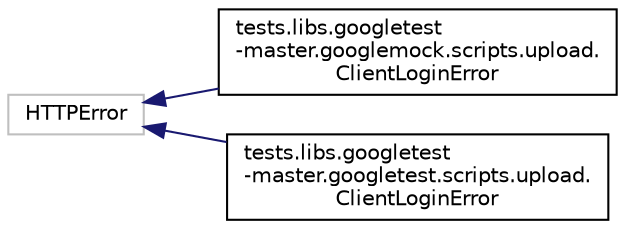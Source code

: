 digraph "Graphical Class Hierarchy"
{
  edge [fontname="Helvetica",fontsize="10",labelfontname="Helvetica",labelfontsize="10"];
  node [fontname="Helvetica",fontsize="10",shape=record];
  rankdir="LR";
  Node537 [label="HTTPError",height=0.2,width=0.4,color="grey75", fillcolor="white", style="filled"];
  Node537 -> Node0 [dir="back",color="midnightblue",fontsize="10",style="solid",fontname="Helvetica"];
  Node0 [label="tests.libs.googletest\l-master.googlemock.scripts.upload.\lClientLoginError",height=0.2,width=0.4,color="black", fillcolor="white", style="filled",URL="$classtests_1_1libs_1_1googletest-master_1_1googlemock_1_1scripts_1_1upload_1_1ClientLoginError.html"];
  Node537 -> Node539 [dir="back",color="midnightblue",fontsize="10",style="solid",fontname="Helvetica"];
  Node539 [label="tests.libs.googletest\l-master.googletest.scripts.upload.\lClientLoginError",height=0.2,width=0.4,color="black", fillcolor="white", style="filled",URL="$classtests_1_1libs_1_1googletest-master_1_1googletest_1_1scripts_1_1upload_1_1ClientLoginError.html"];
}
